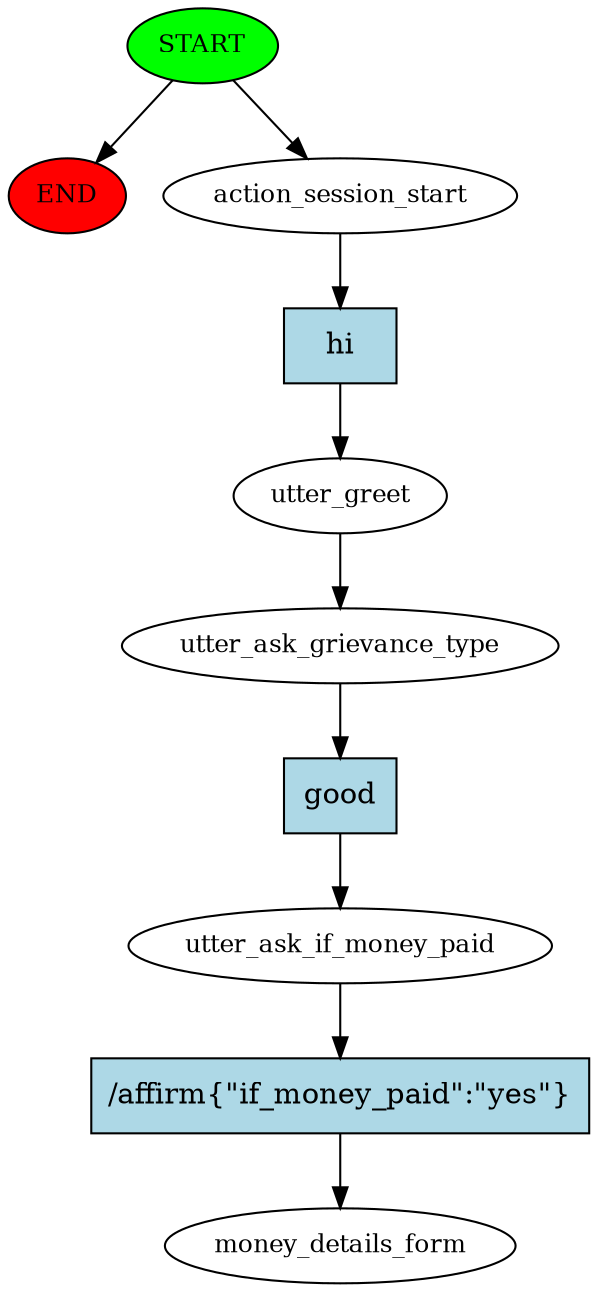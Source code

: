 digraph  {
0 [class="start active", fillcolor=green, fontsize=12, label=START, style=filled];
"-1" [class=end, fillcolor=red, fontsize=12, label=END, style=filled];
1 [class=active, fontsize=12, label=action_session_start];
2 [class=active, fontsize=12, label=utter_greet];
3 [class=active, fontsize=12, label=utter_ask_grievance_type];
4 [class=active, fontsize=12, label=utter_ask_if_money_paid];
5 [class="dashed active", fontsize=12, label=money_details_form];
6 [class="intent active", fillcolor=lightblue, label=hi, shape=rect, style=filled];
7 [class="intent active", fillcolor=lightblue, label=good, shape=rect, style=filled];
8 [class="intent active", fillcolor=lightblue, label="/affirm{\"if_money_paid\":\"yes\"}", shape=rect, style=filled];
0 -> "-1"  [class="", key=NONE, label=""];
0 -> 1  [class=active, key=NONE, label=""];
1 -> 6  [class=active, key=0];
2 -> 3  [class=active, key=NONE, label=""];
3 -> 7  [class=active, key=0];
4 -> 8  [class=active, key=0];
6 -> 2  [class=active, key=0];
7 -> 4  [class=active, key=0];
8 -> 5  [class=active, key=0];
}

